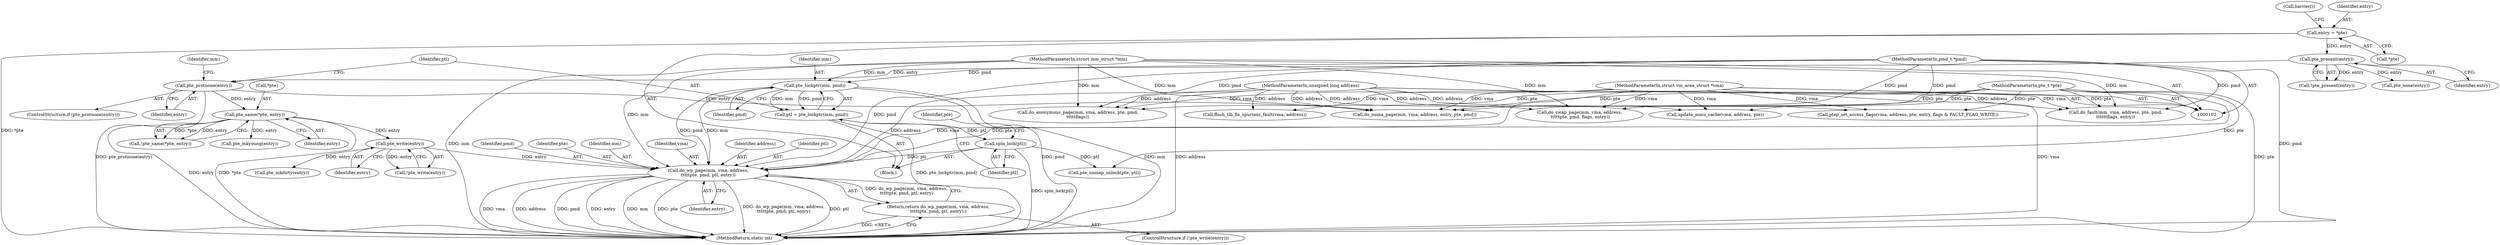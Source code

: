 digraph "0_linux_6b7339f4c31ad69c8e9c0b2859276e22cf72176d_1@pointer" {
"1000192" [label="(Call,do_wp_page(mm, vma, address,\n\t\t\t\t\tpte, pmd, ptl, entry))"];
"1000169" [label="(Call,pte_lockptr(mm, pmd))"];
"1000103" [label="(MethodParameterIn,struct mm_struct *mm)"];
"1000107" [label="(MethodParameterIn,pmd_t *pmd)"];
"1000104" [label="(MethodParameterIn,struct vm_area_struct *vma)"];
"1000105" [label="(MethodParameterIn,unsigned long address)"];
"1000106" [label="(MethodParameterIn,pte_t *pte)"];
"1000172" [label="(Call,spin_lock(ptl))"];
"1000167" [label="(Call,ptl = pte_lockptr(mm, pmd))"];
"1000189" [label="(Call,pte_write(entry))"];
"1000177" [label="(Call,pte_same(*pte, entry))"];
"1000157" [label="(Call,pte_protnone(entry))"];
"1000119" [label="(Call,pte_present(entry))"];
"1000112" [label="(Call,entry = *pte)"];
"1000191" [label="(Return,return do_wp_page(mm, vma, address,\n\t\t\t\t\tpte, pmd, ptl, entry);)"];
"1000209" [label="(Call,ptep_set_access_flags(vma, address, pte, entry, flags & FAULT_FLAG_WRITE))"];
"1000173" [label="(Identifier,ptl)"];
"1000116" [label="(Call,barrier())"];
"1000190" [label="(Identifier,entry)"];
"1000161" [label="(Identifier,mm)"];
"1000177" [label="(Call,pte_same(*pte, entry))"];
"1000194" [label="(Identifier,vma)"];
"1000192" [label="(Call,do_wp_page(mm, vma, address,\n\t\t\t\t\tpte, pmd, ptl, entry))"];
"1000156" [label="(ControlStructure,if (pte_protnone(entry)))"];
"1000114" [label="(Call,*pte)"];
"1000168" [label="(Identifier,ptl)"];
"1000218" [label="(Call,update_mmu_cache(vma, address, pte))"];
"1000118" [label="(Call,!pte_present(entry))"];
"1000123" [label="(Call,pte_none(entry))"];
"1000195" [label="(Identifier,address)"];
"1000119" [label="(Call,pte_present(entry))"];
"1000191" [label="(Return,return do_wp_page(mm, vma, address,\n\t\t\t\t\tpte, pmd, ptl, entry);)"];
"1000198" [label="(Identifier,ptl)"];
"1000140" [label="(Call,do_anonymous_page(mm, vma, address, pte, pmd,\n\t\t\t\t\tflags))"];
"1000105" [label="(MethodParameterIn,unsigned long address)"];
"1000120" [label="(Identifier,entry)"];
"1000187" [label="(ControlStructure,if (!pte_write(entry)))"];
"1000171" [label="(Identifier,pmd)"];
"1000157" [label="(Call,pte_protnone(entry))"];
"1000197" [label="(Identifier,pmd)"];
"1000178" [label="(Call,*pte)"];
"1000189" [label="(Call,pte_write(entry))"];
"1000176" [label="(Call,!pte_same(*pte, entry))"];
"1000107" [label="(MethodParameterIn,pmd_t *pmd)"];
"1000170" [label="(Identifier,mm)"];
"1000103" [label="(MethodParameterIn,struct mm_struct *mm)"];
"1000106" [label="(MethodParameterIn,pte_t *pte)"];
"1000112" [label="(Call,entry = *pte)"];
"1000237" [label="(MethodReturn,static int)"];
"1000206" [label="(Call,pte_mkyoung(entry))"];
"1000196" [label="(Identifier,pte)"];
"1000158" [label="(Identifier,entry)"];
"1000148" [label="(Call,do_swap_page(mm, vma, address,\n \t\t\t\t\tpte, pmd, flags, entry))"];
"1000228" [label="(Call,flush_tlb_fix_spurious_fault(vma, address))"];
"1000180" [label="(Identifier,entry)"];
"1000113" [label="(Identifier,entry)"];
"1000109" [label="(Block,)"];
"1000232" [label="(Call,pte_unmap_unlock(pte, ptl))"];
"1000188" [label="(Call,!pte_write(entry))"];
"1000172" [label="(Call,spin_lock(ptl))"];
"1000160" [label="(Call,do_numa_page(mm, vma, address, entry, pte, pmd))"];
"1000179" [label="(Identifier,pte)"];
"1000193" [label="(Identifier,mm)"];
"1000131" [label="(Call,do_fault(mm, vma, address, pte, pmd,\n\t\t\t\t\t\tflags, entry))"];
"1000167" [label="(Call,ptl = pte_lockptr(mm, pmd))"];
"1000104" [label="(MethodParameterIn,struct vm_area_struct *vma)"];
"1000202" [label="(Call,pte_mkdirty(entry))"];
"1000199" [label="(Identifier,entry)"];
"1000169" [label="(Call,pte_lockptr(mm, pmd))"];
"1000192" -> "1000191"  [label="AST: "];
"1000192" -> "1000199"  [label="CFG: "];
"1000193" -> "1000192"  [label="AST: "];
"1000194" -> "1000192"  [label="AST: "];
"1000195" -> "1000192"  [label="AST: "];
"1000196" -> "1000192"  [label="AST: "];
"1000197" -> "1000192"  [label="AST: "];
"1000198" -> "1000192"  [label="AST: "];
"1000199" -> "1000192"  [label="AST: "];
"1000191" -> "1000192"  [label="CFG: "];
"1000192" -> "1000237"  [label="DDG: vma"];
"1000192" -> "1000237"  [label="DDG: address"];
"1000192" -> "1000237"  [label="DDG: pmd"];
"1000192" -> "1000237"  [label="DDG: entry"];
"1000192" -> "1000237"  [label="DDG: mm"];
"1000192" -> "1000237"  [label="DDG: pte"];
"1000192" -> "1000237"  [label="DDG: do_wp_page(mm, vma, address,\n\t\t\t\t\tpte, pmd, ptl, entry)"];
"1000192" -> "1000237"  [label="DDG: ptl"];
"1000192" -> "1000191"  [label="DDG: do_wp_page(mm, vma, address,\n\t\t\t\t\tpte, pmd, ptl, entry)"];
"1000169" -> "1000192"  [label="DDG: mm"];
"1000169" -> "1000192"  [label="DDG: pmd"];
"1000103" -> "1000192"  [label="DDG: mm"];
"1000104" -> "1000192"  [label="DDG: vma"];
"1000105" -> "1000192"  [label="DDG: address"];
"1000106" -> "1000192"  [label="DDG: pte"];
"1000107" -> "1000192"  [label="DDG: pmd"];
"1000172" -> "1000192"  [label="DDG: ptl"];
"1000189" -> "1000192"  [label="DDG: entry"];
"1000169" -> "1000167"  [label="AST: "];
"1000169" -> "1000171"  [label="CFG: "];
"1000170" -> "1000169"  [label="AST: "];
"1000171" -> "1000169"  [label="AST: "];
"1000167" -> "1000169"  [label="CFG: "];
"1000169" -> "1000237"  [label="DDG: pmd"];
"1000169" -> "1000237"  [label="DDG: mm"];
"1000169" -> "1000167"  [label="DDG: mm"];
"1000169" -> "1000167"  [label="DDG: pmd"];
"1000103" -> "1000169"  [label="DDG: mm"];
"1000107" -> "1000169"  [label="DDG: pmd"];
"1000103" -> "1000102"  [label="AST: "];
"1000103" -> "1000237"  [label="DDG: mm"];
"1000103" -> "1000131"  [label="DDG: mm"];
"1000103" -> "1000140"  [label="DDG: mm"];
"1000103" -> "1000148"  [label="DDG: mm"];
"1000103" -> "1000160"  [label="DDG: mm"];
"1000107" -> "1000102"  [label="AST: "];
"1000107" -> "1000237"  [label="DDG: pmd"];
"1000107" -> "1000131"  [label="DDG: pmd"];
"1000107" -> "1000140"  [label="DDG: pmd"];
"1000107" -> "1000148"  [label="DDG: pmd"];
"1000107" -> "1000160"  [label="DDG: pmd"];
"1000104" -> "1000102"  [label="AST: "];
"1000104" -> "1000237"  [label="DDG: vma"];
"1000104" -> "1000131"  [label="DDG: vma"];
"1000104" -> "1000140"  [label="DDG: vma"];
"1000104" -> "1000148"  [label="DDG: vma"];
"1000104" -> "1000160"  [label="DDG: vma"];
"1000104" -> "1000209"  [label="DDG: vma"];
"1000104" -> "1000218"  [label="DDG: vma"];
"1000104" -> "1000228"  [label="DDG: vma"];
"1000105" -> "1000102"  [label="AST: "];
"1000105" -> "1000237"  [label="DDG: address"];
"1000105" -> "1000131"  [label="DDG: address"];
"1000105" -> "1000140"  [label="DDG: address"];
"1000105" -> "1000148"  [label="DDG: address"];
"1000105" -> "1000160"  [label="DDG: address"];
"1000105" -> "1000209"  [label="DDG: address"];
"1000105" -> "1000218"  [label="DDG: address"];
"1000105" -> "1000228"  [label="DDG: address"];
"1000106" -> "1000102"  [label="AST: "];
"1000106" -> "1000237"  [label="DDG: pte"];
"1000106" -> "1000131"  [label="DDG: pte"];
"1000106" -> "1000140"  [label="DDG: pte"];
"1000106" -> "1000148"  [label="DDG: pte"];
"1000106" -> "1000160"  [label="DDG: pte"];
"1000106" -> "1000209"  [label="DDG: pte"];
"1000106" -> "1000218"  [label="DDG: pte"];
"1000106" -> "1000232"  [label="DDG: pte"];
"1000172" -> "1000109"  [label="AST: "];
"1000172" -> "1000173"  [label="CFG: "];
"1000173" -> "1000172"  [label="AST: "];
"1000179" -> "1000172"  [label="CFG: "];
"1000172" -> "1000237"  [label="DDG: spin_lock(ptl)"];
"1000167" -> "1000172"  [label="DDG: ptl"];
"1000172" -> "1000232"  [label="DDG: ptl"];
"1000167" -> "1000109"  [label="AST: "];
"1000168" -> "1000167"  [label="AST: "];
"1000173" -> "1000167"  [label="CFG: "];
"1000167" -> "1000237"  [label="DDG: pte_lockptr(mm, pmd)"];
"1000189" -> "1000188"  [label="AST: "];
"1000189" -> "1000190"  [label="CFG: "];
"1000190" -> "1000189"  [label="AST: "];
"1000188" -> "1000189"  [label="CFG: "];
"1000189" -> "1000188"  [label="DDG: entry"];
"1000177" -> "1000189"  [label="DDG: entry"];
"1000189" -> "1000202"  [label="DDG: entry"];
"1000177" -> "1000176"  [label="AST: "];
"1000177" -> "1000180"  [label="CFG: "];
"1000178" -> "1000177"  [label="AST: "];
"1000180" -> "1000177"  [label="AST: "];
"1000176" -> "1000177"  [label="CFG: "];
"1000177" -> "1000237"  [label="DDG: *pte"];
"1000177" -> "1000237"  [label="DDG: entry"];
"1000177" -> "1000176"  [label="DDG: *pte"];
"1000177" -> "1000176"  [label="DDG: entry"];
"1000157" -> "1000177"  [label="DDG: entry"];
"1000177" -> "1000206"  [label="DDG: entry"];
"1000157" -> "1000156"  [label="AST: "];
"1000157" -> "1000158"  [label="CFG: "];
"1000158" -> "1000157"  [label="AST: "];
"1000161" -> "1000157"  [label="CFG: "];
"1000168" -> "1000157"  [label="CFG: "];
"1000157" -> "1000237"  [label="DDG: pte_protnone(entry)"];
"1000119" -> "1000157"  [label="DDG: entry"];
"1000157" -> "1000160"  [label="DDG: entry"];
"1000119" -> "1000118"  [label="AST: "];
"1000119" -> "1000120"  [label="CFG: "];
"1000120" -> "1000119"  [label="AST: "];
"1000118" -> "1000119"  [label="CFG: "];
"1000119" -> "1000118"  [label="DDG: entry"];
"1000112" -> "1000119"  [label="DDG: entry"];
"1000119" -> "1000123"  [label="DDG: entry"];
"1000112" -> "1000109"  [label="AST: "];
"1000112" -> "1000114"  [label="CFG: "];
"1000113" -> "1000112"  [label="AST: "];
"1000114" -> "1000112"  [label="AST: "];
"1000116" -> "1000112"  [label="CFG: "];
"1000112" -> "1000237"  [label="DDG: *pte"];
"1000191" -> "1000187"  [label="AST: "];
"1000237" -> "1000191"  [label="CFG: "];
"1000191" -> "1000237"  [label="DDG: <RET>"];
}
